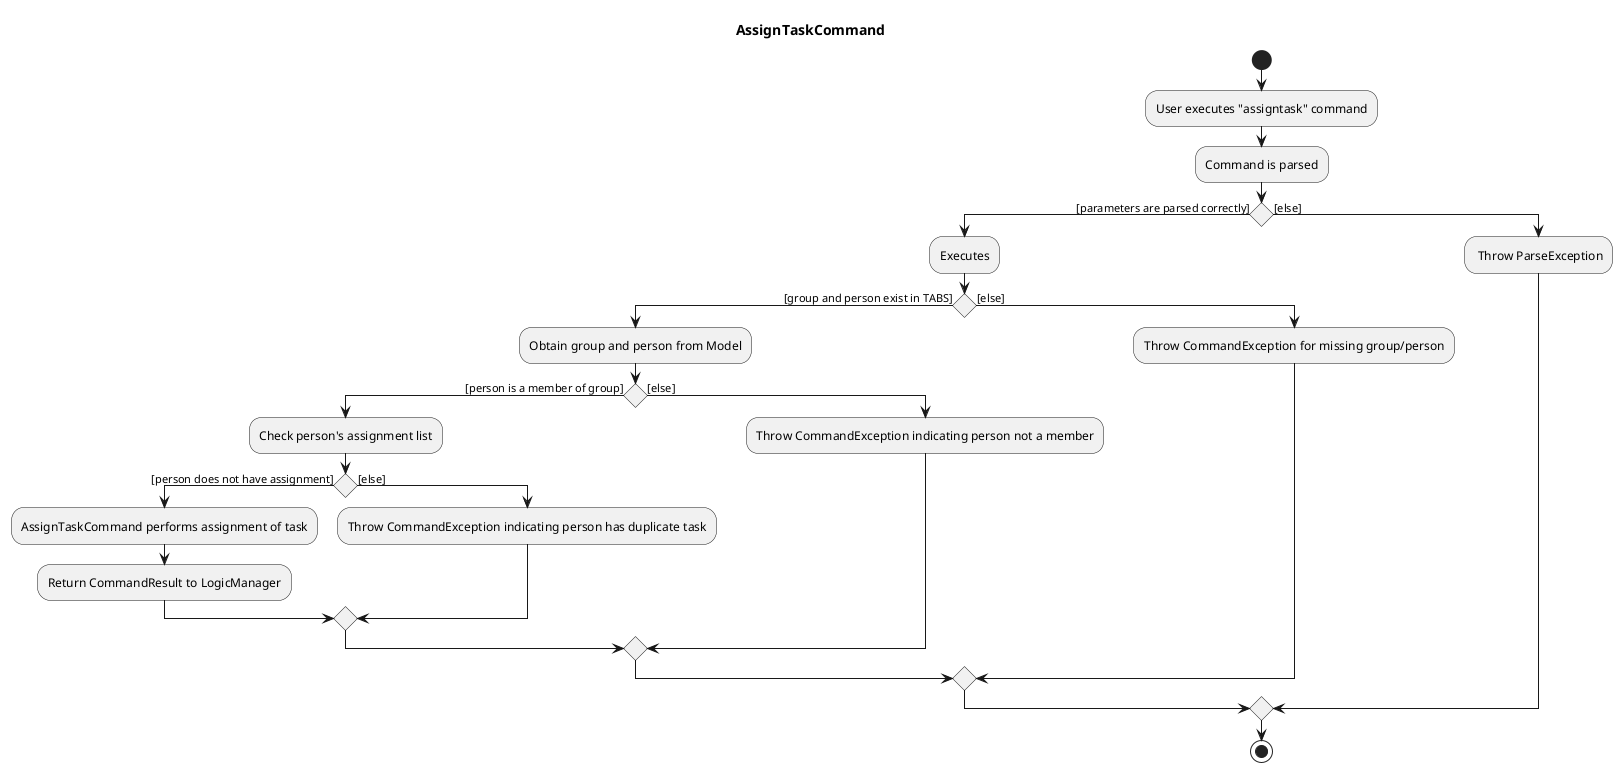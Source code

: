@startuml

title AssignTaskCommand

start
:User executes "assigntask" command;
:Command is parsed;

if () then ([parameters are parsed correctly])
    :Executes;
    if () then ([group and person exist in TABS])
    :Obtain group and person from Model;
        if () then ([person is a member of group])
        :Check person's assignment list;
            if () then ([person does not have assignment])
            :AssignTaskCommand performs assignment of task;
            :Return CommandResult to LogicManager;
            else ([else])
            :Throw CommandException indicating person has duplicate task;
            endif
        else ([else])
        :Throw CommandException indicating person not a member;
        endif
    else ([else])
    :Throw CommandException for missing group/person;
    endif
else ([else])
: Throw ParseException;
endif

stop

@enduml
